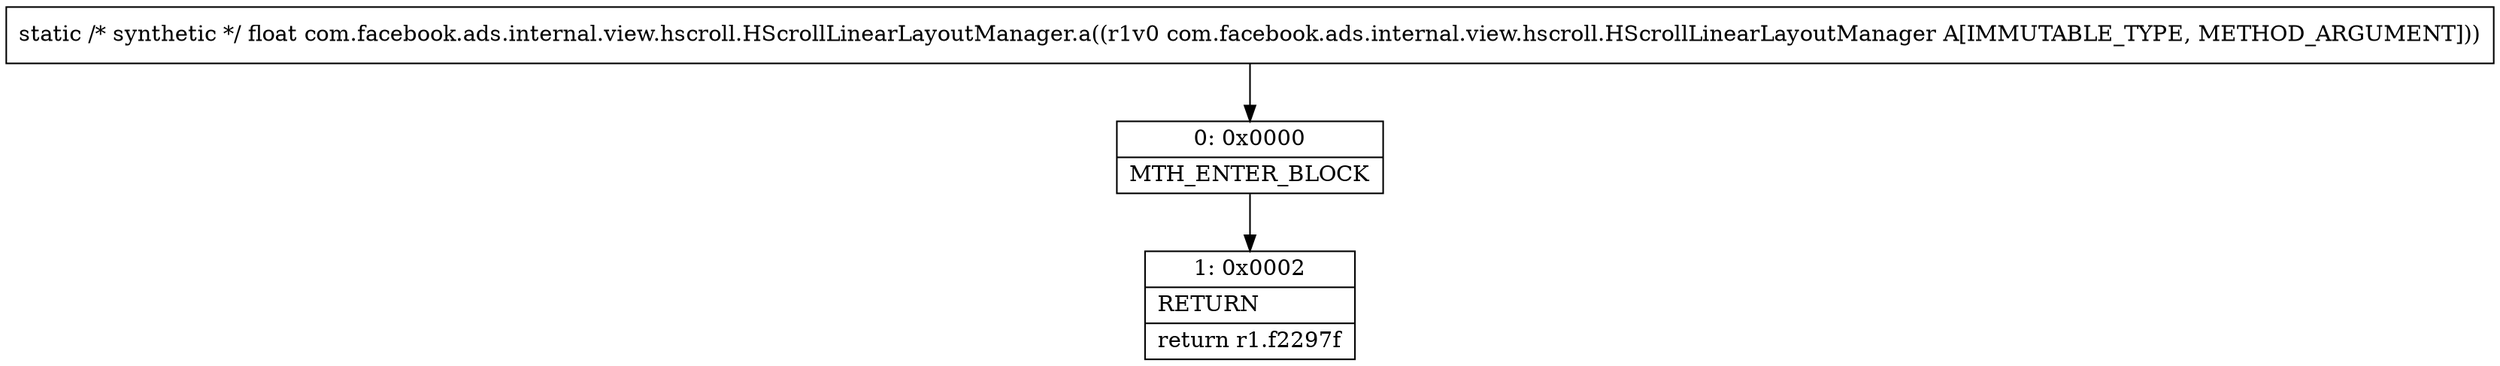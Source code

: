 digraph "CFG forcom.facebook.ads.internal.view.hscroll.HScrollLinearLayoutManager.a(Lcom\/facebook\/ads\/internal\/view\/hscroll\/HScrollLinearLayoutManager;)F" {
Node_0 [shape=record,label="{0\:\ 0x0000|MTH_ENTER_BLOCK\l}"];
Node_1 [shape=record,label="{1\:\ 0x0002|RETURN\l|return r1.f2297f\l}"];
MethodNode[shape=record,label="{static \/* synthetic *\/ float com.facebook.ads.internal.view.hscroll.HScrollLinearLayoutManager.a((r1v0 com.facebook.ads.internal.view.hscroll.HScrollLinearLayoutManager A[IMMUTABLE_TYPE, METHOD_ARGUMENT])) }"];
MethodNode -> Node_0;
Node_0 -> Node_1;
}

